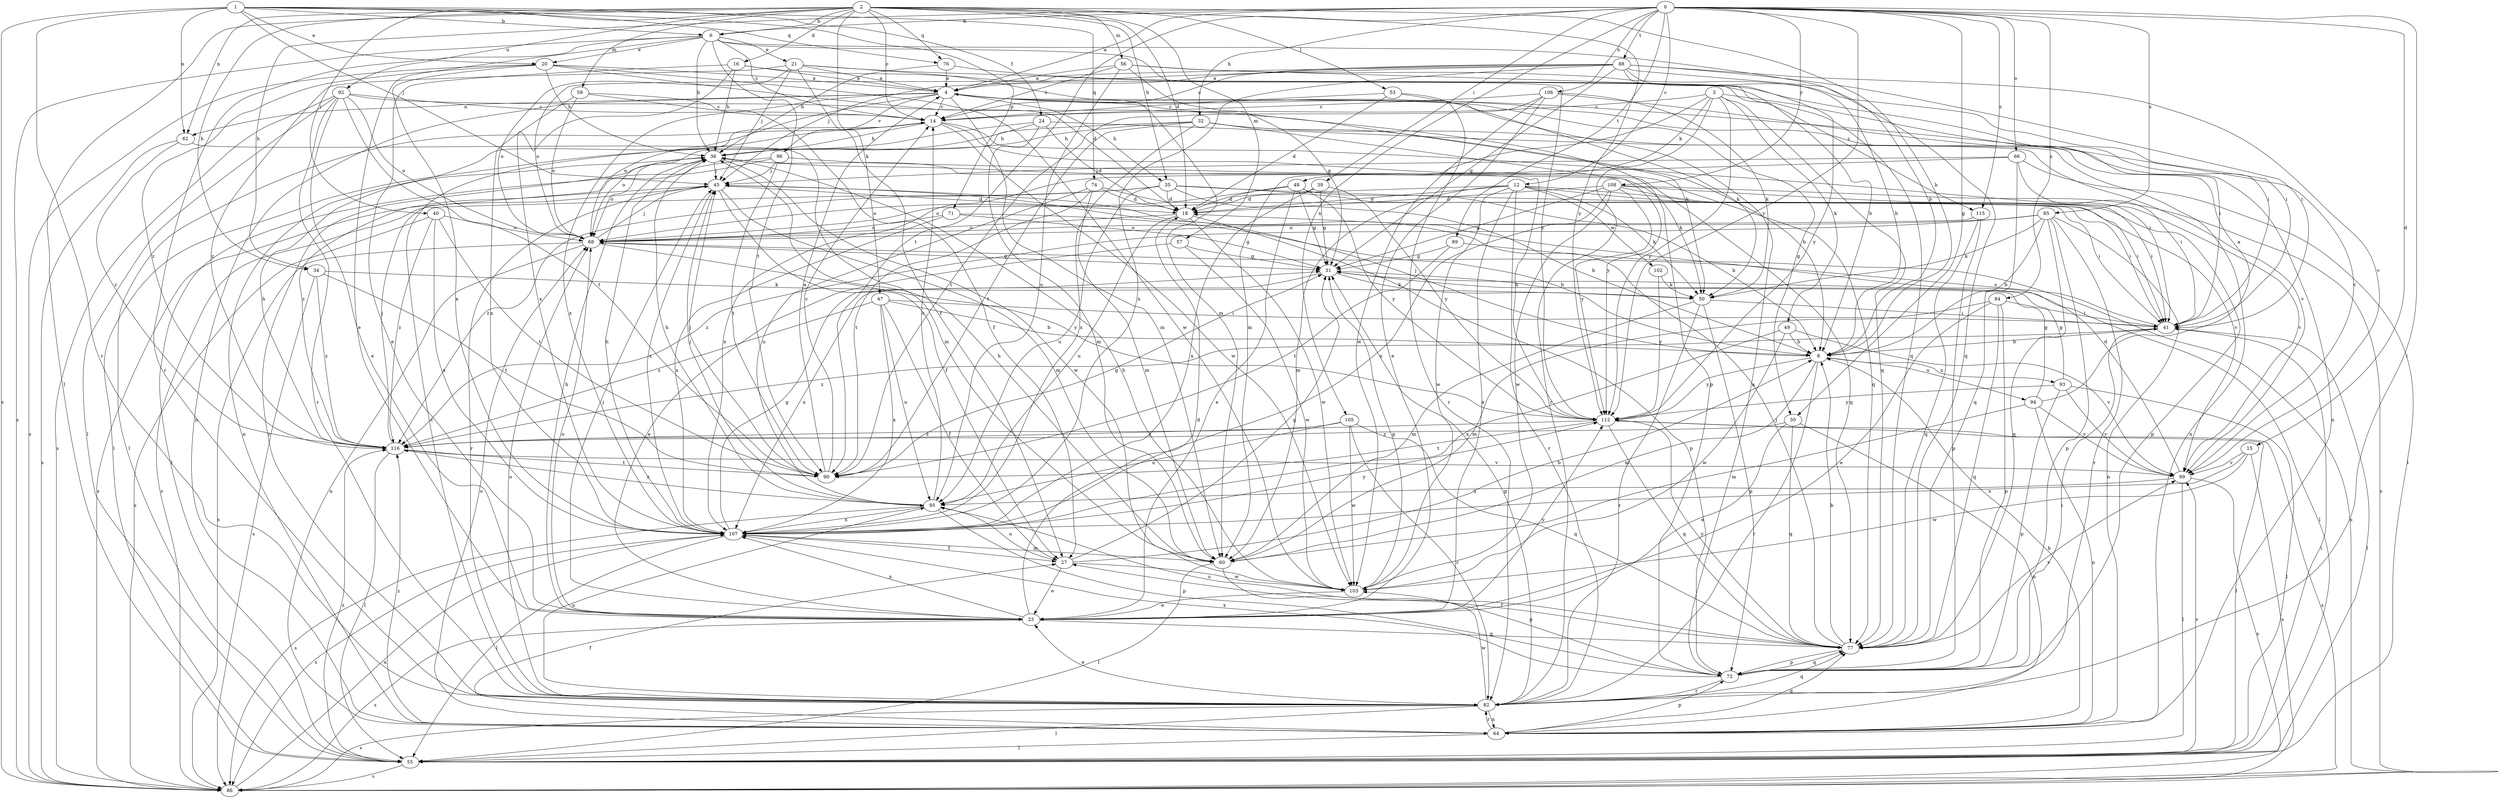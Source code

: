 strict digraph  {
0;
1;
2;
3;
4;
6;
8;
12;
14;
15;
16;
18;
20;
21;
23;
24;
27;
30;
31;
32;
34;
35;
36;
39;
40;
41;
45;
47;
48;
49;
50;
53;
55;
56;
57;
59;
60;
62;
64;
66;
68;
71;
72;
74;
76;
77;
82;
84;
85;
86;
88;
89;
90;
92;
93;
94;
95;
96;
99;
102;
103;
105;
106;
107;
108;
112;
115;
116;
0 -> 4  [label=a];
0 -> 6  [label=b];
0 -> 12  [label=c];
0 -> 15  [label=d];
0 -> 30  [label=g];
0 -> 32  [label=h];
0 -> 34  [label=h];
0 -> 39  [label=i];
0 -> 66  [label=o];
0 -> 82  [label=r];
0 -> 84  [label=s];
0 -> 85  [label=s];
0 -> 88  [label=t];
0 -> 89  [label=t];
0 -> 90  [label=t];
0 -> 105  [label=x];
0 -> 106  [label=x];
0 -> 108  [label=y];
0 -> 112  [label=y];
0 -> 115  [label=z];
1 -> 6  [label=b];
1 -> 20  [label=e];
1 -> 24  [label=f];
1 -> 45  [label=j];
1 -> 62  [label=n];
1 -> 71  [label=p];
1 -> 74  [label=q];
1 -> 76  [label=q];
1 -> 82  [label=r];
1 -> 86  [label=s];
2 -> 6  [label=b];
2 -> 8  [label=b];
2 -> 14  [label=c];
2 -> 16  [label=d];
2 -> 18  [label=d];
2 -> 34  [label=h];
2 -> 35  [label=h];
2 -> 40  [label=i];
2 -> 47  [label=k];
2 -> 53  [label=l];
2 -> 55  [label=l];
2 -> 56  [label=m];
2 -> 57  [label=m];
2 -> 59  [label=m];
2 -> 62  [label=n];
2 -> 76  [label=q];
2 -> 92  [label=u];
2 -> 112  [label=y];
3 -> 14  [label=c];
3 -> 41  [label=i];
3 -> 48  [label=k];
3 -> 49  [label=k];
3 -> 60  [label=m];
3 -> 77  [label=q];
3 -> 82  [label=r];
3 -> 112  [label=y];
4 -> 14  [label=c];
4 -> 30  [label=g];
4 -> 35  [label=h];
4 -> 60  [label=m];
4 -> 62  [label=n];
4 -> 64  [label=n];
4 -> 68  [label=o];
4 -> 72  [label=p];
4 -> 96  [label=v];
4 -> 99  [label=v];
4 -> 107  [label=x];
6 -> 8  [label=b];
6 -> 14  [label=c];
6 -> 20  [label=e];
6 -> 21  [label=e];
6 -> 23  [label=e];
6 -> 36  [label=h];
6 -> 82  [label=r];
6 -> 86  [label=s];
6 -> 90  [label=t];
6 -> 112  [label=y];
8 -> 45  [label=j];
8 -> 60  [label=m];
8 -> 82  [label=r];
8 -> 93  [label=u];
8 -> 94  [label=u];
8 -> 112  [label=y];
12 -> 18  [label=d];
12 -> 23  [label=e];
12 -> 41  [label=i];
12 -> 50  [label=k];
12 -> 60  [label=m];
12 -> 68  [label=o];
12 -> 72  [label=p];
12 -> 82  [label=r];
12 -> 102  [label=w];
12 -> 103  [label=w];
14 -> 36  [label=h];
14 -> 41  [label=i];
14 -> 55  [label=l];
14 -> 64  [label=n];
14 -> 77  [label=q];
14 -> 103  [label=w];
15 -> 86  [label=s];
15 -> 99  [label=v];
15 -> 103  [label=w];
15 -> 107  [label=x];
16 -> 4  [label=a];
16 -> 23  [label=e];
16 -> 36  [label=h];
16 -> 107  [label=x];
16 -> 115  [label=z];
18 -> 68  [label=o];
18 -> 72  [label=p];
18 -> 95  [label=u];
18 -> 103  [label=w];
20 -> 4  [label=a];
20 -> 18  [label=d];
20 -> 36  [label=h];
20 -> 86  [label=s];
20 -> 103  [label=w];
20 -> 107  [label=x];
20 -> 116  [label=z];
21 -> 4  [label=a];
21 -> 27  [label=f];
21 -> 41  [label=i];
21 -> 45  [label=j];
21 -> 60  [label=m];
21 -> 68  [label=o];
21 -> 116  [label=z];
23 -> 18  [label=d];
23 -> 36  [label=h];
23 -> 45  [label=j];
23 -> 68  [label=o];
23 -> 77  [label=q];
23 -> 86  [label=s];
23 -> 107  [label=x];
23 -> 112  [label=y];
24 -> 18  [label=d];
24 -> 36  [label=h];
24 -> 55  [label=l];
24 -> 60  [label=m];
24 -> 99  [label=v];
27 -> 8  [label=b];
27 -> 23  [label=e];
27 -> 31  [label=g];
27 -> 95  [label=u];
27 -> 103  [label=w];
30 -> 23  [label=e];
30 -> 64  [label=n];
30 -> 77  [label=q];
30 -> 116  [label=z];
31 -> 50  [label=k];
31 -> 55  [label=l];
31 -> 107  [label=x];
32 -> 8  [label=b];
32 -> 36  [label=h];
32 -> 64  [label=n];
32 -> 68  [label=o];
32 -> 90  [label=t];
32 -> 107  [label=x];
32 -> 112  [label=y];
34 -> 50  [label=k];
34 -> 86  [label=s];
34 -> 90  [label=t];
34 -> 116  [label=z];
35 -> 8  [label=b];
35 -> 18  [label=d];
35 -> 41  [label=i];
35 -> 86  [label=s];
35 -> 95  [label=u];
35 -> 99  [label=v];
35 -> 116  [label=z];
36 -> 45  [label=j];
36 -> 50  [label=k];
36 -> 68  [label=o];
36 -> 82  [label=r];
36 -> 103  [label=w];
39 -> 18  [label=d];
39 -> 31  [label=g];
39 -> 107  [label=x];
39 -> 112  [label=y];
40 -> 68  [label=o];
40 -> 86  [label=s];
40 -> 90  [label=t];
40 -> 107  [label=x];
40 -> 116  [label=z];
41 -> 8  [label=b];
41 -> 55  [label=l];
41 -> 68  [label=o];
41 -> 116  [label=z];
45 -> 18  [label=d];
45 -> 27  [label=f];
45 -> 60  [label=m];
45 -> 82  [label=r];
45 -> 86  [label=s];
45 -> 107  [label=x];
47 -> 8  [label=b];
47 -> 27  [label=f];
47 -> 41  [label=i];
47 -> 95  [label=u];
47 -> 107  [label=x];
47 -> 116  [label=z];
48 -> 8  [label=b];
48 -> 18  [label=d];
48 -> 23  [label=e];
48 -> 31  [label=g];
48 -> 68  [label=o];
48 -> 112  [label=y];
49 -> 8  [label=b];
49 -> 99  [label=v];
49 -> 103  [label=w];
49 -> 107  [label=x];
50 -> 41  [label=i];
50 -> 60  [label=m];
50 -> 72  [label=p];
50 -> 82  [label=r];
53 -> 14  [label=c];
53 -> 18  [label=d];
53 -> 50  [label=k];
53 -> 82  [label=r];
55 -> 41  [label=i];
55 -> 86  [label=s];
55 -> 99  [label=v];
55 -> 116  [label=z];
56 -> 4  [label=a];
56 -> 8  [label=b];
56 -> 14  [label=c];
56 -> 31  [label=g];
56 -> 41  [label=i];
56 -> 95  [label=u];
57 -> 23  [label=e];
57 -> 31  [label=g];
57 -> 103  [label=w];
59 -> 14  [label=c];
59 -> 27  [label=f];
59 -> 68  [label=o];
59 -> 107  [label=x];
60 -> 36  [label=h];
60 -> 55  [label=l];
60 -> 72  [label=p];
62 -> 60  [label=m];
62 -> 86  [label=s];
62 -> 116  [label=z];
64 -> 8  [label=b];
64 -> 27  [label=f];
64 -> 55  [label=l];
64 -> 68  [label=o];
64 -> 72  [label=p];
64 -> 77  [label=q];
64 -> 82  [label=r];
64 -> 116  [label=z];
66 -> 41  [label=i];
66 -> 45  [label=j];
66 -> 55  [label=l];
66 -> 77  [label=q];
66 -> 107  [label=x];
68 -> 31  [label=g];
68 -> 45  [label=j];
68 -> 64  [label=n];
68 -> 86  [label=s];
68 -> 112  [label=y];
71 -> 8  [label=b];
71 -> 31  [label=g];
71 -> 68  [label=o];
71 -> 107  [label=x];
72 -> 4  [label=a];
72 -> 41  [label=i];
72 -> 77  [label=q];
72 -> 82  [label=r];
72 -> 107  [label=x];
74 -> 18  [label=d];
74 -> 41  [label=i];
74 -> 60  [label=m];
74 -> 90  [label=t];
74 -> 95  [label=u];
76 -> 4  [label=a];
76 -> 36  [label=h];
76 -> 77  [label=q];
77 -> 8  [label=b];
77 -> 27  [label=f];
77 -> 45  [label=j];
77 -> 72  [label=p];
77 -> 95  [label=u];
77 -> 99  [label=v];
77 -> 112  [label=y];
82 -> 14  [label=c];
82 -> 23  [label=e];
82 -> 31  [label=g];
82 -> 55  [label=l];
82 -> 64  [label=n];
82 -> 68  [label=o];
82 -> 77  [label=q];
82 -> 86  [label=s];
82 -> 95  [label=u];
82 -> 103  [label=w];
84 -> 23  [label=e];
84 -> 41  [label=i];
84 -> 60  [label=m];
84 -> 72  [label=p];
84 -> 77  [label=q];
85 -> 8  [label=b];
85 -> 50  [label=k];
85 -> 64  [label=n];
85 -> 68  [label=o];
85 -> 72  [label=p];
85 -> 77  [label=q];
85 -> 82  [label=r];
85 -> 116  [label=z];
86 -> 107  [label=x];
88 -> 4  [label=a];
88 -> 8  [label=b];
88 -> 14  [label=c];
88 -> 31  [label=g];
88 -> 41  [label=i];
88 -> 45  [label=j];
88 -> 68  [label=o];
88 -> 77  [label=q];
88 -> 99  [label=v];
88 -> 107  [label=x];
88 -> 112  [label=y];
89 -> 31  [label=g];
89 -> 86  [label=s];
89 -> 90  [label=t];
90 -> 4  [label=a];
90 -> 14  [label=c];
90 -> 31  [label=g];
90 -> 45  [label=j];
92 -> 14  [label=c];
92 -> 23  [label=e];
92 -> 50  [label=k];
92 -> 55  [label=l];
92 -> 68  [label=o];
92 -> 82  [label=r];
92 -> 86  [label=s];
92 -> 90  [label=t];
93 -> 31  [label=g];
93 -> 55  [label=l];
93 -> 72  [label=p];
93 -> 99  [label=v];
93 -> 112  [label=y];
94 -> 4  [label=a];
94 -> 31  [label=g];
94 -> 60  [label=m];
94 -> 64  [label=n];
94 -> 99  [label=v];
95 -> 14  [label=c];
95 -> 36  [label=h];
95 -> 45  [label=j];
95 -> 72  [label=p];
95 -> 86  [label=s];
95 -> 107  [label=x];
95 -> 116  [label=z];
96 -> 45  [label=j];
96 -> 55  [label=l];
96 -> 77  [label=q];
96 -> 90  [label=t];
96 -> 116  [label=z];
99 -> 18  [label=d];
99 -> 55  [label=l];
99 -> 86  [label=s];
99 -> 95  [label=u];
102 -> 50  [label=k];
102 -> 112  [label=y];
103 -> 23  [label=e];
103 -> 31  [label=g];
103 -> 36  [label=h];
105 -> 77  [label=q];
105 -> 82  [label=r];
105 -> 95  [label=u];
105 -> 103  [label=w];
105 -> 116  [label=z];
106 -> 14  [label=c];
106 -> 23  [label=e];
106 -> 50  [label=k];
106 -> 64  [label=n];
106 -> 90  [label=t];
106 -> 103  [label=w];
107 -> 27  [label=f];
107 -> 31  [label=g];
107 -> 36  [label=h];
107 -> 55  [label=l];
107 -> 60  [label=m];
107 -> 86  [label=s];
107 -> 112  [label=y];
108 -> 18  [label=d];
108 -> 31  [label=g];
108 -> 41  [label=i];
108 -> 86  [label=s];
108 -> 99  [label=v];
108 -> 103  [label=w];
108 -> 107  [label=x];
108 -> 112  [label=y];
112 -> 36  [label=h];
112 -> 55  [label=l];
112 -> 77  [label=q];
112 -> 86  [label=s];
112 -> 90  [label=t];
112 -> 116  [label=z];
115 -> 68  [label=o];
115 -> 72  [label=p];
115 -> 77  [label=q];
116 -> 36  [label=h];
116 -> 45  [label=j];
116 -> 55  [label=l];
116 -> 90  [label=t];
116 -> 99  [label=v];
}
